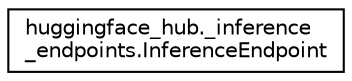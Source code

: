 digraph "Graphical Class Hierarchy"
{
 // LATEX_PDF_SIZE
  edge [fontname="Helvetica",fontsize="10",labelfontname="Helvetica",labelfontsize="10"];
  node [fontname="Helvetica",fontsize="10",shape=record];
  rankdir="LR";
  Node0 [label="huggingface_hub._inference\l_endpoints.InferenceEndpoint",height=0.2,width=0.4,color="black", fillcolor="white", style="filled",URL="$classhuggingface__hub_1_1__inference__endpoints_1_1InferenceEndpoint.html",tooltip=" "];
}
